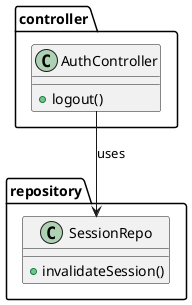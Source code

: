 ; filepath: /home/slightlywind/Repositories/Legacy/SWD392/class_diagrams/logout.puml
@startuml
package controller {
    class AuthController {
        +logout()
    }
}

package repository {
    class SessionRepo {
        +invalidateSession()
    }
}

AuthController --> SessionRepo : uses
@enduml